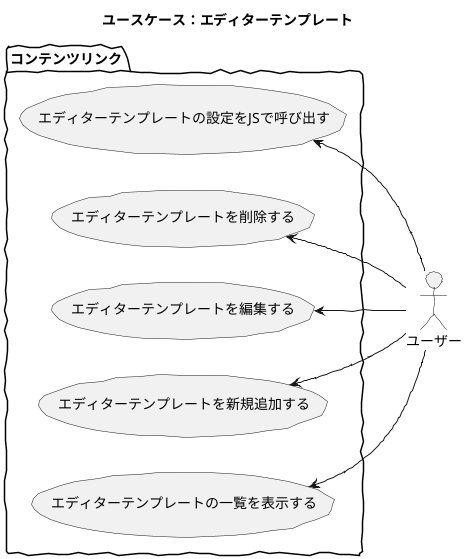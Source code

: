 @startuml

skinparam handwritten true
skinparam backgroundColor white

title ユースケース：エディターテンプレート

actor ユーザー

package コンテンツリンク {
	left to right direction
	ユーザー -up-> (エディターテンプレートの一覧を表示する)
	ユーザー -up-> (エディターテンプレートを新規追加する)
	ユーザー -up-> (エディターテンプレートを編集する)
	ユーザー -up-> (エディターテンプレートを削除する)
	ユーザー -up-> (エディターテンプレートの設定をJSで呼び出す)
}

@enduml
